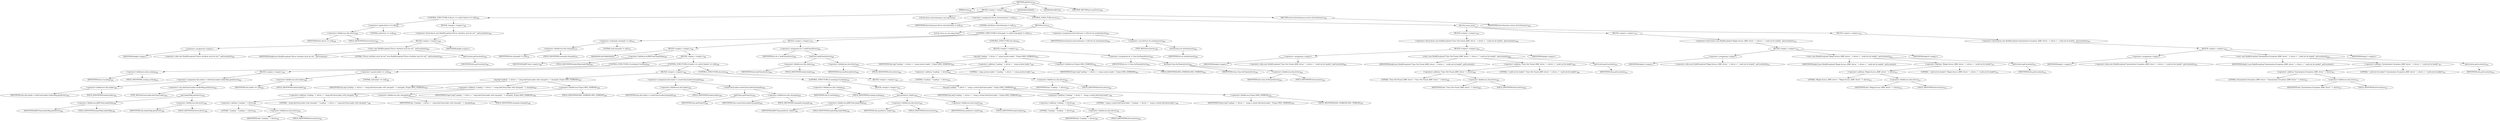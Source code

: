 digraph "getDriver" {  
"499" [label = <(METHOD,getDriver)<SUB>367</SUB>> ]
"46" [label = <(PARAM,this)<SUB>367</SUB>> ]
"500" [label = <(BLOCK,&lt;empty&gt;,&lt;empty&gt;)<SUB>367</SUB>> ]
"501" [label = <(CONTROL_STRUCTURE,if (driver == null),if (driver == null))<SUB>368</SUB>> ]
"502" [label = <(&lt;operator&gt;.equals,driver == null)<SUB>368</SUB>> ]
"503" [label = <(&lt;operator&gt;.fieldAccess,this.driver)<SUB>368</SUB>> ]
"504" [label = <(IDENTIFIER,this,driver == null)<SUB>368</SUB>> ]
"505" [label = <(FIELD_IDENTIFIER,driver,driver)<SUB>368</SUB>> ]
"506" [label = <(LITERAL,null,driver == null)<SUB>368</SUB>> ]
"507" [label = <(BLOCK,&lt;empty&gt;,&lt;empty&gt;)<SUB>368</SUB>> ]
"508" [label = <(&lt;operator&gt;.throw,throw new BuildException(&quot;Driver attribute must be set!&quot;, getLocation());)<SUB>369</SUB>> ]
"509" [label = <(BLOCK,&lt;empty&gt;,&lt;empty&gt;)<SUB>369</SUB>> ]
"510" [label = <(&lt;operator&gt;.assignment,&lt;empty&gt;)> ]
"511" [label = <(IDENTIFIER,$obj8,&lt;empty&gt;)> ]
"512" [label = <(&lt;operator&gt;.alloc,new BuildException(&quot;Driver attribute must be set!&quot;, getLocation()))<SUB>369</SUB>> ]
"513" [label = <(&lt;init&gt;,new BuildException(&quot;Driver attribute must be set!&quot;, getLocation()))<SUB>369</SUB>> ]
"514" [label = <(IDENTIFIER,$obj8,new BuildException(&quot;Driver attribute must be set!&quot;, getLocation()))> ]
"515" [label = <(LITERAL,&quot;Driver attribute must be set!&quot;,new BuildException(&quot;Driver attribute must be set!&quot;, getLocation()))<SUB>369</SUB>> ]
"516" [label = <(getLocation,getLocation())<SUB>369</SUB>> ]
"45" [label = <(IDENTIFIER,this,getLocation())<SUB>369</SUB>> ]
"517" [label = <(IDENTIFIER,$obj8,&lt;empty&gt;)> ]
"518" [label = <(LOCAL,Driver driverInstance: java.sql.Driver)> ]
"519" [label = <(&lt;operator&gt;.assignment,Driver driverInstance = null)<SUB>372</SUB>> ]
"520" [label = <(IDENTIFIER,driverInstance,Driver driverInstance = null)<SUB>372</SUB>> ]
"521" [label = <(LITERAL,null,Driver driverInstance = null)<SUB>372</SUB>> ]
"522" [label = <(CONTROL_STRUCTURE,try,try)<SUB>373</SUB>> ]
"523" [label = <(BLOCK,try,try)<SUB>373</SUB>> ]
"524" [label = <(LOCAL,Class dc: java.lang.Class)> ]
"525" [label = <(CONTROL_STRUCTURE,if (classpath != null),if (classpath != null))<SUB>375</SUB>> ]
"526" [label = <(&lt;operator&gt;.notEquals,classpath != null)<SUB>375</SUB>> ]
"527" [label = <(&lt;operator&gt;.fieldAccess,this.classpath)<SUB>375</SUB>> ]
"528" [label = <(IDENTIFIER,this,classpath != null)<SUB>375</SUB>> ]
"529" [label = <(FIELD_IDENTIFIER,classpath,classpath)<SUB>375</SUB>> ]
"530" [label = <(LITERAL,null,classpath != null)<SUB>375</SUB>> ]
"531" [label = <(BLOCK,&lt;empty&gt;,&lt;empty&gt;)<SUB>375</SUB>> ]
"532" [label = <(BLOCK,&lt;empty&gt;,&lt;empty&gt;)<SUB>382</SUB>> ]
"533" [label = <(MODIFIER,SYNCHRONIZED)> ]
"534" [label = <(&lt;operator&gt;.fieldAccess,JDBCTask.loaderMap)<SUB>382</SUB>> ]
"535" [label = <(IDENTIFIER,JDBCTask,&lt;empty&gt;)<SUB>382</SUB>> ]
"536" [label = <(FIELD_IDENTIFIER,loaderMap,loaderMap)<SUB>382</SUB>> ]
"537" [label = <(BLOCK,&lt;empty&gt;,&lt;empty&gt;)<SUB>382</SUB>> ]
"538" [label = <(CONTROL_STRUCTURE,if (caching),if (caching))<SUB>383</SUB>> ]
"539" [label = <(&lt;operator&gt;.fieldAccess,this.caching)<SUB>383</SUB>> ]
"540" [label = <(IDENTIFIER,this,if (caching))<SUB>383</SUB>> ]
"541" [label = <(FIELD_IDENTIFIER,caching,caching)<SUB>383</SUB>> ]
"542" [label = <(BLOCK,&lt;empty&gt;,&lt;empty&gt;)<SUB>383</SUB>> ]
"543" [label = <(&lt;operator&gt;.assignment,this.loader = (AntClassLoader) loaderMap.get(driver))<SUB>384</SUB>> ]
"544" [label = <(&lt;operator&gt;.fieldAccess,this.loader)<SUB>384</SUB>> ]
"545" [label = <(IDENTIFIER,this,this.loader = (AntClassLoader) loaderMap.get(driver))<SUB>384</SUB>> ]
"546" [label = <(FIELD_IDENTIFIER,loader,loader)<SUB>384</SUB>> ]
"547" [label = <(&lt;operator&gt;.cast,(AntClassLoader) loaderMap.get(driver))<SUB>384</SUB>> ]
"548" [label = <(TYPE_REF,AntClassLoader,AntClassLoader)<SUB>384</SUB>> ]
"549" [label = <(get,loaderMap.get(driver))<SUB>384</SUB>> ]
"550" [label = <(&lt;operator&gt;.fieldAccess,JDBCTask.loaderMap)<SUB>384</SUB>> ]
"551" [label = <(IDENTIFIER,JDBCTask,loaderMap.get(driver))<SUB>384</SUB>> ]
"552" [label = <(FIELD_IDENTIFIER,loaderMap,loaderMap)<SUB>384</SUB>> ]
"553" [label = <(&lt;operator&gt;.fieldAccess,this.driver)<SUB>384</SUB>> ]
"554" [label = <(IDENTIFIER,this,loaderMap.get(driver))<SUB>384</SUB>> ]
"555" [label = <(FIELD_IDENTIFIER,driver,driver)<SUB>384</SUB>> ]
"556" [label = <(CONTROL_STRUCTURE,if (loader == null),if (loader == null))<SUB>386</SUB>> ]
"557" [label = <(&lt;operator&gt;.equals,loader == null)<SUB>386</SUB>> ]
"558" [label = <(&lt;operator&gt;.fieldAccess,this.loader)<SUB>386</SUB>> ]
"559" [label = <(IDENTIFIER,this,loader == null)<SUB>386</SUB>> ]
"560" [label = <(FIELD_IDENTIFIER,loader,loader)<SUB>386</SUB>> ]
"561" [label = <(LITERAL,null,loader == null)<SUB>386</SUB>> ]
"562" [label = <(BLOCK,&lt;empty&gt;,&lt;empty&gt;)<SUB>386</SUB>> ]
"563" [label = <(log,log(&quot;Loading &quot; + driver + &quot; using AntClassLoader with classpath &quot; + classpath, Project.MSG_VERBOSE))<SUB>387</SUB>> ]
"47" [label = <(IDENTIFIER,this,log(&quot;Loading &quot; + driver + &quot; using AntClassLoader with classpath &quot; + classpath, Project.MSG_VERBOSE))<SUB>387</SUB>> ]
"564" [label = <(&lt;operator&gt;.addition,&quot;Loading &quot; + driver + &quot; using AntClassLoader with classpath &quot; + classpath)<SUB>387</SUB>> ]
"565" [label = <(&lt;operator&gt;.addition,&quot;Loading &quot; + driver + &quot; using AntClassLoader with classpath &quot;)<SUB>387</SUB>> ]
"566" [label = <(&lt;operator&gt;.addition,&quot;Loading &quot; + driver)<SUB>387</SUB>> ]
"567" [label = <(LITERAL,&quot;Loading &quot;,&quot;Loading &quot; + driver)<SUB>387</SUB>> ]
"568" [label = <(&lt;operator&gt;.fieldAccess,this.driver)<SUB>387</SUB>> ]
"569" [label = <(IDENTIFIER,this,&quot;Loading &quot; + driver)<SUB>387</SUB>> ]
"570" [label = <(FIELD_IDENTIFIER,driver,driver)<SUB>387</SUB>> ]
"571" [label = <(LITERAL,&quot; using AntClassLoader with classpath &quot;,&quot;Loading &quot; + driver + &quot; using AntClassLoader with classpath &quot;)<SUB>388</SUB>> ]
"572" [label = <(&lt;operator&gt;.fieldAccess,this.classpath)<SUB>389</SUB>> ]
"573" [label = <(IDENTIFIER,this,&quot;Loading &quot; + driver + &quot; using AntClassLoader with classpath &quot; + classpath)<SUB>389</SUB>> ]
"574" [label = <(FIELD_IDENTIFIER,classpath,classpath)<SUB>389</SUB>> ]
"575" [label = <(&lt;operator&gt;.fieldAccess,Project.MSG_VERBOSE)<SUB>389</SUB>> ]
"576" [label = <(IDENTIFIER,Project,log(&quot;Loading &quot; + driver + &quot; using AntClassLoader with classpath &quot; + classpath, Project.MSG_VERBOSE))<SUB>389</SUB>> ]
"577" [label = <(FIELD_IDENTIFIER,MSG_VERBOSE,MSG_VERBOSE)<SUB>389</SUB>> ]
"578" [label = <(&lt;operator&gt;.assignment,this.loader = createClassLoader(classpath))<SUB>390</SUB>> ]
"579" [label = <(&lt;operator&gt;.fieldAccess,this.loader)<SUB>390</SUB>> ]
"580" [label = <(IDENTIFIER,this,this.loader = createClassLoader(classpath))<SUB>390</SUB>> ]
"581" [label = <(FIELD_IDENTIFIER,loader,loader)<SUB>390</SUB>> ]
"582" [label = <(createClassLoader,createClassLoader(classpath))<SUB>390</SUB>> ]
"583" [label = <(getProject,getProject())<SUB>390</SUB>> ]
"48" [label = <(IDENTIFIER,this,getProject())<SUB>390</SUB>> ]
"584" [label = <(&lt;operator&gt;.fieldAccess,this.classpath)<SUB>390</SUB>> ]
"585" [label = <(IDENTIFIER,this,createClassLoader(classpath))<SUB>390</SUB>> ]
"586" [label = <(FIELD_IDENTIFIER,classpath,classpath)<SUB>390</SUB>> ]
"587" [label = <(CONTROL_STRUCTURE,if (caching),if (caching))<SUB>391</SUB>> ]
"588" [label = <(&lt;operator&gt;.fieldAccess,this.caching)<SUB>391</SUB>> ]
"589" [label = <(IDENTIFIER,this,if (caching))<SUB>391</SUB>> ]
"590" [label = <(FIELD_IDENTIFIER,caching,caching)<SUB>391</SUB>> ]
"591" [label = <(BLOCK,&lt;empty&gt;,&lt;empty&gt;)<SUB>391</SUB>> ]
"592" [label = <(put,put(driver, loader))<SUB>392</SUB>> ]
"593" [label = <(&lt;operator&gt;.fieldAccess,JDBCTask.loaderMap)<SUB>392</SUB>> ]
"594" [label = <(IDENTIFIER,JDBCTask,put(driver, loader))<SUB>392</SUB>> ]
"595" [label = <(FIELD_IDENTIFIER,loaderMap,loaderMap)<SUB>392</SUB>> ]
"596" [label = <(&lt;operator&gt;.fieldAccess,this.driver)<SUB>392</SUB>> ]
"597" [label = <(IDENTIFIER,this,put(driver, loader))<SUB>392</SUB>> ]
"598" [label = <(FIELD_IDENTIFIER,driver,driver)<SUB>392</SUB>> ]
"599" [label = <(&lt;operator&gt;.fieldAccess,this.loader)<SUB>392</SUB>> ]
"600" [label = <(IDENTIFIER,this,put(driver, loader))<SUB>392</SUB>> ]
"601" [label = <(FIELD_IDENTIFIER,loader,loader)<SUB>392</SUB>> ]
"602" [label = <(CONTROL_STRUCTURE,else,else)<SUB>394</SUB>> ]
"603" [label = <(BLOCK,&lt;empty&gt;,&lt;empty&gt;)<SUB>394</SUB>> ]
"604" [label = <(log,log(&quot;Loading &quot; + driver + &quot; using a cached AntClassLoader.&quot;, Project.MSG_VERBOSE))<SUB>395</SUB>> ]
"49" [label = <(IDENTIFIER,this,log(&quot;Loading &quot; + driver + &quot; using a cached AntClassLoader.&quot;, Project.MSG_VERBOSE))<SUB>395</SUB>> ]
"605" [label = <(&lt;operator&gt;.addition,&quot;Loading &quot; + driver + &quot; using a cached AntClassLoader.&quot;)<SUB>395</SUB>> ]
"606" [label = <(&lt;operator&gt;.addition,&quot;Loading &quot; + driver)<SUB>395</SUB>> ]
"607" [label = <(LITERAL,&quot;Loading &quot;,&quot;Loading &quot; + driver)<SUB>395</SUB>> ]
"608" [label = <(&lt;operator&gt;.fieldAccess,this.driver)<SUB>395</SUB>> ]
"609" [label = <(IDENTIFIER,this,&quot;Loading &quot; + driver)<SUB>395</SUB>> ]
"610" [label = <(FIELD_IDENTIFIER,driver,driver)<SUB>395</SUB>> ]
"611" [label = <(LITERAL,&quot; using a cached AntClassLoader.&quot;,&quot;Loading &quot; + driver + &quot; using a cached AntClassLoader.&quot;)<SUB>396</SUB>> ]
"612" [label = <(&lt;operator&gt;.fieldAccess,Project.MSG_VERBOSE)<SUB>397</SUB>> ]
"613" [label = <(IDENTIFIER,Project,log(&quot;Loading &quot; + driver + &quot; using a cached AntClassLoader.&quot;, Project.MSG_VERBOSE))<SUB>397</SUB>> ]
"614" [label = <(FIELD_IDENTIFIER,MSG_VERBOSE,MSG_VERBOSE)<SUB>397</SUB>> ]
"615" [label = <(&lt;operator&gt;.assignment,dc = loadClass(driver))<SUB>400</SUB>> ]
"616" [label = <(IDENTIFIER,dc,dc = loadClass(driver))<SUB>400</SUB>> ]
"617" [label = <(loadClass,loadClass(driver))<SUB>400</SUB>> ]
"618" [label = <(&lt;operator&gt;.fieldAccess,this.loader)<SUB>400</SUB>> ]
"619" [label = <(IDENTIFIER,this,loadClass(driver))<SUB>400</SUB>> ]
"620" [label = <(FIELD_IDENTIFIER,loader,loader)<SUB>400</SUB>> ]
"621" [label = <(&lt;operator&gt;.fieldAccess,this.driver)<SUB>400</SUB>> ]
"622" [label = <(IDENTIFIER,this,loadClass(driver))<SUB>400</SUB>> ]
"623" [label = <(FIELD_IDENTIFIER,driver,driver)<SUB>400</SUB>> ]
"624" [label = <(CONTROL_STRUCTURE,else,else)<SUB>401</SUB>> ]
"625" [label = <(BLOCK,&lt;empty&gt;,&lt;empty&gt;)<SUB>401</SUB>> ]
"626" [label = <(log,log(&quot;Loading &quot; + driver + &quot; using system loader.&quot;, Project.MSG_VERBOSE))<SUB>402</SUB>> ]
"50" [label = <(IDENTIFIER,this,log(&quot;Loading &quot; + driver + &quot; using system loader.&quot;, Project.MSG_VERBOSE))<SUB>402</SUB>> ]
"627" [label = <(&lt;operator&gt;.addition,&quot;Loading &quot; + driver + &quot; using system loader.&quot;)<SUB>402</SUB>> ]
"628" [label = <(&lt;operator&gt;.addition,&quot;Loading &quot; + driver)<SUB>402</SUB>> ]
"629" [label = <(LITERAL,&quot;Loading &quot;,&quot;Loading &quot; + driver)<SUB>402</SUB>> ]
"630" [label = <(&lt;operator&gt;.fieldAccess,this.driver)<SUB>402</SUB>> ]
"631" [label = <(IDENTIFIER,this,&quot;Loading &quot; + driver)<SUB>402</SUB>> ]
"632" [label = <(FIELD_IDENTIFIER,driver,driver)<SUB>402</SUB>> ]
"633" [label = <(LITERAL,&quot; using system loader.&quot;,&quot;Loading &quot; + driver + &quot; using system loader.&quot;)<SUB>402</SUB>> ]
"634" [label = <(&lt;operator&gt;.fieldAccess,Project.MSG_VERBOSE)<SUB>403</SUB>> ]
"635" [label = <(IDENTIFIER,Project,log(&quot;Loading &quot; + driver + &quot; using system loader.&quot;, Project.MSG_VERBOSE))<SUB>403</SUB>> ]
"636" [label = <(FIELD_IDENTIFIER,MSG_VERBOSE,MSG_VERBOSE)<SUB>403</SUB>> ]
"637" [label = <(&lt;operator&gt;.assignment,dc = Class.forName(driver))<SUB>404</SUB>> ]
"638" [label = <(IDENTIFIER,dc,dc = Class.forName(driver))<SUB>404</SUB>> ]
"639" [label = <(forName,Class.forName(driver))<SUB>404</SUB>> ]
"640" [label = <(IDENTIFIER,Class,Class.forName(driver))<SUB>404</SUB>> ]
"641" [label = <(&lt;operator&gt;.fieldAccess,this.driver)<SUB>404</SUB>> ]
"642" [label = <(IDENTIFIER,this,Class.forName(driver))<SUB>404</SUB>> ]
"643" [label = <(FIELD_IDENTIFIER,driver,driver)<SUB>404</SUB>> ]
"644" [label = <(&lt;operator&gt;.assignment,driverInstance = (Driver) dc.newInstance())<SUB>406</SUB>> ]
"645" [label = <(IDENTIFIER,driverInstance,driverInstance = (Driver) dc.newInstance())<SUB>406</SUB>> ]
"646" [label = <(&lt;operator&gt;.cast,(Driver) dc.newInstance())<SUB>406</SUB>> ]
"647" [label = <(TYPE_REF,Driver,Driver)<SUB>406</SUB>> ]
"648" [label = <(newInstance,dc.newInstance())<SUB>406</SUB>> ]
"649" [label = <(IDENTIFIER,dc,dc.newInstance())<SUB>406</SUB>> ]
"650" [label = <(BLOCK,catch,catch)> ]
"651" [label = <(BLOCK,&lt;empty&gt;,&lt;empty&gt;)<SUB>407</SUB>> ]
"652" [label = <(&lt;operator&gt;.throw,throw new BuildException(&quot;Class Not Found: JDBC driver &quot; + driver + &quot; could not be loaded&quot;, getLocation());)<SUB>408</SUB>> ]
"653" [label = <(BLOCK,&lt;empty&gt;,&lt;empty&gt;)<SUB>408</SUB>> ]
"654" [label = <(&lt;operator&gt;.assignment,&lt;empty&gt;)> ]
"655" [label = <(IDENTIFIER,$obj9,&lt;empty&gt;)> ]
"656" [label = <(&lt;operator&gt;.alloc,new BuildException(&quot;Class Not Found: JDBC driver &quot; + driver + &quot; could not be loaded&quot;, getLocation()))<SUB>408</SUB>> ]
"657" [label = <(&lt;init&gt;,new BuildException(&quot;Class Not Found: JDBC driver &quot; + driver + &quot; could not be loaded&quot;, getLocation()))<SUB>408</SUB>> ]
"658" [label = <(IDENTIFIER,$obj9,new BuildException(&quot;Class Not Found: JDBC driver &quot; + driver + &quot; could not be loaded&quot;, getLocation()))> ]
"659" [label = <(&lt;operator&gt;.addition,&quot;Class Not Found: JDBC driver &quot; + driver + &quot; could not be loaded&quot;)<SUB>409</SUB>> ]
"660" [label = <(&lt;operator&gt;.addition,&quot;Class Not Found: JDBC driver &quot; + driver)<SUB>409</SUB>> ]
"661" [label = <(LITERAL,&quot;Class Not Found: JDBC driver &quot;,&quot;Class Not Found: JDBC driver &quot; + driver)<SUB>409</SUB>> ]
"662" [label = <(&lt;operator&gt;.fieldAccess,this.driver)<SUB>409</SUB>> ]
"663" [label = <(IDENTIFIER,this,&quot;Class Not Found: JDBC driver &quot; + driver)<SUB>409</SUB>> ]
"664" [label = <(FIELD_IDENTIFIER,driver,driver)<SUB>409</SUB>> ]
"665" [label = <(LITERAL,&quot; could not be loaded&quot;,&quot;Class Not Found: JDBC driver &quot; + driver + &quot; could not be loaded&quot;)<SUB>409</SUB>> ]
"666" [label = <(getLocation,getLocation())<SUB>410</SUB>> ]
"51" [label = <(IDENTIFIER,this,getLocation())<SUB>410</SUB>> ]
"667" [label = <(IDENTIFIER,$obj9,&lt;empty&gt;)> ]
"668" [label = <(BLOCK,&lt;empty&gt;,&lt;empty&gt;)<SUB>411</SUB>> ]
"669" [label = <(&lt;operator&gt;.throw,throw new BuildException(&quot;Illegal Access: JDBC driver &quot; + driver + &quot; could not be loaded&quot;, getLocation());)<SUB>412</SUB>> ]
"670" [label = <(BLOCK,&lt;empty&gt;,&lt;empty&gt;)<SUB>412</SUB>> ]
"671" [label = <(&lt;operator&gt;.assignment,&lt;empty&gt;)> ]
"672" [label = <(IDENTIFIER,$obj10,&lt;empty&gt;)> ]
"673" [label = <(&lt;operator&gt;.alloc,new BuildException(&quot;Illegal Access: JDBC driver &quot; + driver + &quot; could not be loaded&quot;, getLocation()))<SUB>412</SUB>> ]
"674" [label = <(&lt;init&gt;,new BuildException(&quot;Illegal Access: JDBC driver &quot; + driver + &quot; could not be loaded&quot;, getLocation()))<SUB>412</SUB>> ]
"675" [label = <(IDENTIFIER,$obj10,new BuildException(&quot;Illegal Access: JDBC driver &quot; + driver + &quot; could not be loaded&quot;, getLocation()))> ]
"676" [label = <(&lt;operator&gt;.addition,&quot;Illegal Access: JDBC driver &quot; + driver + &quot; could not be loaded&quot;)<SUB>413</SUB>> ]
"677" [label = <(&lt;operator&gt;.addition,&quot;Illegal Access: JDBC driver &quot; + driver)<SUB>413</SUB>> ]
"678" [label = <(LITERAL,&quot;Illegal Access: JDBC driver &quot;,&quot;Illegal Access: JDBC driver &quot; + driver)<SUB>413</SUB>> ]
"679" [label = <(&lt;operator&gt;.fieldAccess,this.driver)<SUB>413</SUB>> ]
"680" [label = <(IDENTIFIER,this,&quot;Illegal Access: JDBC driver &quot; + driver)<SUB>413</SUB>> ]
"681" [label = <(FIELD_IDENTIFIER,driver,driver)<SUB>413</SUB>> ]
"682" [label = <(LITERAL,&quot; could not be loaded&quot;,&quot;Illegal Access: JDBC driver &quot; + driver + &quot; could not be loaded&quot;)<SUB>413</SUB>> ]
"683" [label = <(getLocation,getLocation())<SUB>414</SUB>> ]
"52" [label = <(IDENTIFIER,this,getLocation())<SUB>414</SUB>> ]
"684" [label = <(IDENTIFIER,$obj10,&lt;empty&gt;)> ]
"685" [label = <(BLOCK,&lt;empty&gt;,&lt;empty&gt;)<SUB>415</SUB>> ]
"686" [label = <(&lt;operator&gt;.throw,throw new BuildException(&quot;Instantiation Exception: JDBC driver &quot; + driver + &quot; could not be loaded&quot;, getLocation());)<SUB>416</SUB>> ]
"687" [label = <(BLOCK,&lt;empty&gt;,&lt;empty&gt;)<SUB>416</SUB>> ]
"688" [label = <(&lt;operator&gt;.assignment,&lt;empty&gt;)> ]
"689" [label = <(IDENTIFIER,$obj11,&lt;empty&gt;)> ]
"690" [label = <(&lt;operator&gt;.alloc,new BuildException(&quot;Instantiation Exception: JDBC driver &quot; + driver + &quot; could not be loaded&quot;, getLocation()))<SUB>416</SUB>> ]
"691" [label = <(&lt;init&gt;,new BuildException(&quot;Instantiation Exception: JDBC driver &quot; + driver + &quot; could not be loaded&quot;, getLocation()))<SUB>416</SUB>> ]
"692" [label = <(IDENTIFIER,$obj11,new BuildException(&quot;Instantiation Exception: JDBC driver &quot; + driver + &quot; could not be loaded&quot;, getLocation()))> ]
"693" [label = <(&lt;operator&gt;.addition,&quot;Instantiation Exception: JDBC driver &quot; + driver + &quot; could not be loaded&quot;)<SUB>417</SUB>> ]
"694" [label = <(&lt;operator&gt;.addition,&quot;Instantiation Exception: JDBC driver &quot; + driver)<SUB>417</SUB>> ]
"695" [label = <(LITERAL,&quot;Instantiation Exception: JDBC driver &quot;,&quot;Instantiation Exception: JDBC driver &quot; + driver)<SUB>417</SUB>> ]
"696" [label = <(&lt;operator&gt;.fieldAccess,this.driver)<SUB>417</SUB>> ]
"697" [label = <(IDENTIFIER,this,&quot;Instantiation Exception: JDBC driver &quot; + driver)<SUB>417</SUB>> ]
"698" [label = <(FIELD_IDENTIFIER,driver,driver)<SUB>417</SUB>> ]
"699" [label = <(LITERAL,&quot; could not be loaded&quot;,&quot;Instantiation Exception: JDBC driver &quot; + driver + &quot; could not be loaded&quot;)<SUB>417</SUB>> ]
"700" [label = <(getLocation,getLocation())<SUB>418</SUB>> ]
"53" [label = <(IDENTIFIER,this,getLocation())<SUB>418</SUB>> ]
"701" [label = <(IDENTIFIER,$obj11,&lt;empty&gt;)> ]
"702" [label = <(RETURN,return driverInstance;,return driverInstance;)<SUB>420</SUB>> ]
"703" [label = <(IDENTIFIER,driverInstance,return driverInstance;)<SUB>420</SUB>> ]
"704" [label = <(MODIFIER,PRIVATE)> ]
"705" [label = <(MODIFIER,VIRTUAL)> ]
"706" [label = <(METHOD_RETURN,java.sql.Driver)<SUB>367</SUB>> ]
  "499" -> "46" 
  "499" -> "500" 
  "499" -> "704" 
  "499" -> "705" 
  "499" -> "706" 
  "500" -> "501" 
  "500" -> "518" 
  "500" -> "519" 
  "500" -> "522" 
  "500" -> "702" 
  "501" -> "502" 
  "501" -> "507" 
  "502" -> "503" 
  "502" -> "506" 
  "503" -> "504" 
  "503" -> "505" 
  "507" -> "508" 
  "508" -> "509" 
  "509" -> "510" 
  "509" -> "513" 
  "509" -> "517" 
  "510" -> "511" 
  "510" -> "512" 
  "513" -> "514" 
  "513" -> "515" 
  "513" -> "516" 
  "516" -> "45" 
  "519" -> "520" 
  "519" -> "521" 
  "522" -> "523" 
  "522" -> "650" 
  "523" -> "524" 
  "523" -> "525" 
  "523" -> "644" 
  "525" -> "526" 
  "525" -> "531" 
  "525" -> "624" 
  "526" -> "527" 
  "526" -> "530" 
  "527" -> "528" 
  "527" -> "529" 
  "531" -> "532" 
  "531" -> "615" 
  "532" -> "533" 
  "532" -> "534" 
  "532" -> "537" 
  "534" -> "535" 
  "534" -> "536" 
  "537" -> "538" 
  "537" -> "556" 
  "538" -> "539" 
  "538" -> "542" 
  "539" -> "540" 
  "539" -> "541" 
  "542" -> "543" 
  "543" -> "544" 
  "543" -> "547" 
  "544" -> "545" 
  "544" -> "546" 
  "547" -> "548" 
  "547" -> "549" 
  "549" -> "550" 
  "549" -> "553" 
  "550" -> "551" 
  "550" -> "552" 
  "553" -> "554" 
  "553" -> "555" 
  "556" -> "557" 
  "556" -> "562" 
  "556" -> "602" 
  "557" -> "558" 
  "557" -> "561" 
  "558" -> "559" 
  "558" -> "560" 
  "562" -> "563" 
  "562" -> "578" 
  "562" -> "587" 
  "563" -> "47" 
  "563" -> "564" 
  "563" -> "575" 
  "564" -> "565" 
  "564" -> "572" 
  "565" -> "566" 
  "565" -> "571" 
  "566" -> "567" 
  "566" -> "568" 
  "568" -> "569" 
  "568" -> "570" 
  "572" -> "573" 
  "572" -> "574" 
  "575" -> "576" 
  "575" -> "577" 
  "578" -> "579" 
  "578" -> "582" 
  "579" -> "580" 
  "579" -> "581" 
  "582" -> "583" 
  "582" -> "584" 
  "583" -> "48" 
  "584" -> "585" 
  "584" -> "586" 
  "587" -> "588" 
  "587" -> "591" 
  "588" -> "589" 
  "588" -> "590" 
  "591" -> "592" 
  "592" -> "593" 
  "592" -> "596" 
  "592" -> "599" 
  "593" -> "594" 
  "593" -> "595" 
  "596" -> "597" 
  "596" -> "598" 
  "599" -> "600" 
  "599" -> "601" 
  "602" -> "603" 
  "603" -> "604" 
  "604" -> "49" 
  "604" -> "605" 
  "604" -> "612" 
  "605" -> "606" 
  "605" -> "611" 
  "606" -> "607" 
  "606" -> "608" 
  "608" -> "609" 
  "608" -> "610" 
  "612" -> "613" 
  "612" -> "614" 
  "615" -> "616" 
  "615" -> "617" 
  "617" -> "618" 
  "617" -> "621" 
  "618" -> "619" 
  "618" -> "620" 
  "621" -> "622" 
  "621" -> "623" 
  "624" -> "625" 
  "625" -> "626" 
  "625" -> "637" 
  "626" -> "50" 
  "626" -> "627" 
  "626" -> "634" 
  "627" -> "628" 
  "627" -> "633" 
  "628" -> "629" 
  "628" -> "630" 
  "630" -> "631" 
  "630" -> "632" 
  "634" -> "635" 
  "634" -> "636" 
  "637" -> "638" 
  "637" -> "639" 
  "639" -> "640" 
  "639" -> "641" 
  "641" -> "642" 
  "641" -> "643" 
  "644" -> "645" 
  "644" -> "646" 
  "646" -> "647" 
  "646" -> "648" 
  "648" -> "649" 
  "650" -> "651" 
  "650" -> "668" 
  "650" -> "685" 
  "651" -> "652" 
  "652" -> "653" 
  "653" -> "654" 
  "653" -> "657" 
  "653" -> "667" 
  "654" -> "655" 
  "654" -> "656" 
  "657" -> "658" 
  "657" -> "659" 
  "657" -> "666" 
  "659" -> "660" 
  "659" -> "665" 
  "660" -> "661" 
  "660" -> "662" 
  "662" -> "663" 
  "662" -> "664" 
  "666" -> "51" 
  "668" -> "669" 
  "669" -> "670" 
  "670" -> "671" 
  "670" -> "674" 
  "670" -> "684" 
  "671" -> "672" 
  "671" -> "673" 
  "674" -> "675" 
  "674" -> "676" 
  "674" -> "683" 
  "676" -> "677" 
  "676" -> "682" 
  "677" -> "678" 
  "677" -> "679" 
  "679" -> "680" 
  "679" -> "681" 
  "683" -> "52" 
  "685" -> "686" 
  "686" -> "687" 
  "687" -> "688" 
  "687" -> "691" 
  "687" -> "701" 
  "688" -> "689" 
  "688" -> "690" 
  "691" -> "692" 
  "691" -> "693" 
  "691" -> "700" 
  "693" -> "694" 
  "693" -> "699" 
  "694" -> "695" 
  "694" -> "696" 
  "696" -> "697" 
  "696" -> "698" 
  "700" -> "53" 
  "702" -> "703" 
}

